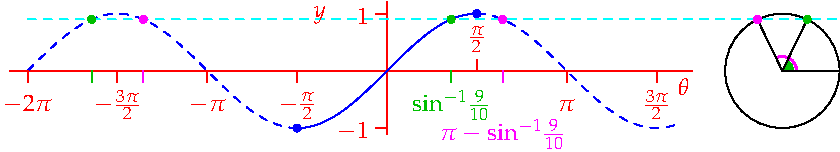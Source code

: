 settings.tex="pdflatex";

texpreamble("\usepackage{amsmath}
\usepackage{amsthm,amssymb}
\usepackage{mathpazo}
\usepackage[svgnames]{xcolor}
");
import graph;

size(420);

real a=asin(0.9);
real aa=aSin(0.9);

real f(real x){return sin(x);}
pair F(real x){return (x,f(x));}

path p=graph(F,-pi/2,pi/2,operator..);
path q=graph(F,-2pi,-pi/2,operator..);
path r=graph(F,pi/2,1.6pi,operator..);

draw(p,blue);
draw(q,blue+dashed);
draw(r,blue+dashed);
xtick(Label("$\sin^{-1}\!\frac 9{10}$",align=S),a,S,heavygreen);
xtick(a-2pi,S,heavygreen);
xtick(-a-pi,S,magenta);
xtick(pi-a,S,magenta);

draw((-2pi,0.9)--(2.5pi,0.9),dashed+cyan);

dotfactor=8;

dot((pi/2,1),blue);
dot((-pi/2,-1),blue);
dot((a,0.9),heavygreen);
dot((pi-a,0.9),magenta);
dot((-a-pi,0.9),magenta);
dot((a-2pi,0.9),heavygreen);

xaxis("$\theta$",-2.1pi,1.7pi,red);
yaxis("$y$",-1.1,1.2,red,LeftTicks(new real[]{-1,1}));
xtick(Label("$\frac\pi 2$",align=N),pi/2,N,red);
xtick(Label("$-\frac\pi 2$",align=S),-pi/2,S,red);
xtick(Label("$\pi$",align=S),pi,S,red);
xtick(Label("$-\pi$",align=S),-pi,S,red);
xtick(Label("$\frac{3\pi}2$",align=S),3pi/2,S,red);
xtick(Label("$-\frac{3\pi}2$",align=S),-3pi/2,S,red);
//xtick(Label("$2\pi$",align=S),2pi,S,red);
xtick(Label("$-2\pi$",align=S),-2pi,S,red);
label("$\pi-\sin^{-1}\!\frac 9{10}$",(pi-asin(0.9),-1.1),magenta);
//draw("$\pi-\sin^{-1}\!\frac 9{10}$",(pi-asin(0.9),-0.7)--(pi,-0.7),purple,Arrows);


transform T=shift((2.2pi,0));
fill(T*(0,0)--arc(T*(0,0),T*(0.2,0),T*(0.2*dir(aa)))--cycle,heavygreen);
draw(arc(T*(0,0),T*(0.25,0),T*(0.25*dir(180-aa))),magenta+linewidth(1));
draw(T*unitcircle);
draw(T*dir(0)--T*(0,0)--T*dir(aa));
draw(T*(0,0)--T*dir(180-aa));
dot(T*dir(aa),heavygreen);
dot(T*dir(180-aa),magenta);

